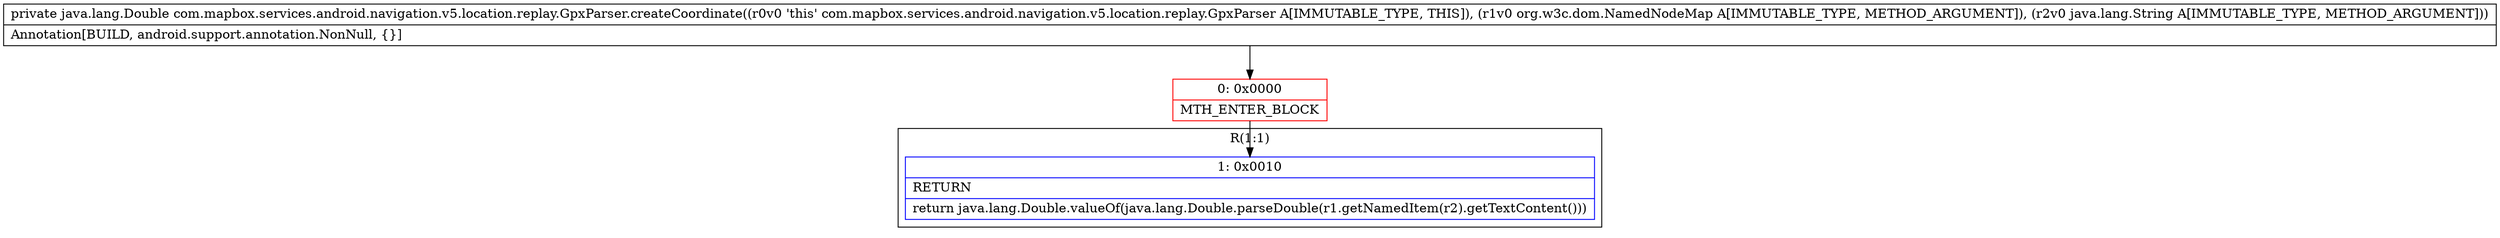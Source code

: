digraph "CFG forcom.mapbox.services.android.navigation.v5.location.replay.GpxParser.createCoordinate(Lorg\/w3c\/dom\/NamedNodeMap;Ljava\/lang\/String;)Ljava\/lang\/Double;" {
subgraph cluster_Region_1266766328 {
label = "R(1:1)";
node [shape=record,color=blue];
Node_1 [shape=record,label="{1\:\ 0x0010|RETURN\l|return java.lang.Double.valueOf(java.lang.Double.parseDouble(r1.getNamedItem(r2).getTextContent()))\l}"];
}
Node_0 [shape=record,color=red,label="{0\:\ 0x0000|MTH_ENTER_BLOCK\l}"];
MethodNode[shape=record,label="{private java.lang.Double com.mapbox.services.android.navigation.v5.location.replay.GpxParser.createCoordinate((r0v0 'this' com.mapbox.services.android.navigation.v5.location.replay.GpxParser A[IMMUTABLE_TYPE, THIS]), (r1v0 org.w3c.dom.NamedNodeMap A[IMMUTABLE_TYPE, METHOD_ARGUMENT]), (r2v0 java.lang.String A[IMMUTABLE_TYPE, METHOD_ARGUMENT]))  | Annotation[BUILD, android.support.annotation.NonNull, \{\}]\l}"];
MethodNode -> Node_0;
Node_0 -> Node_1;
}

